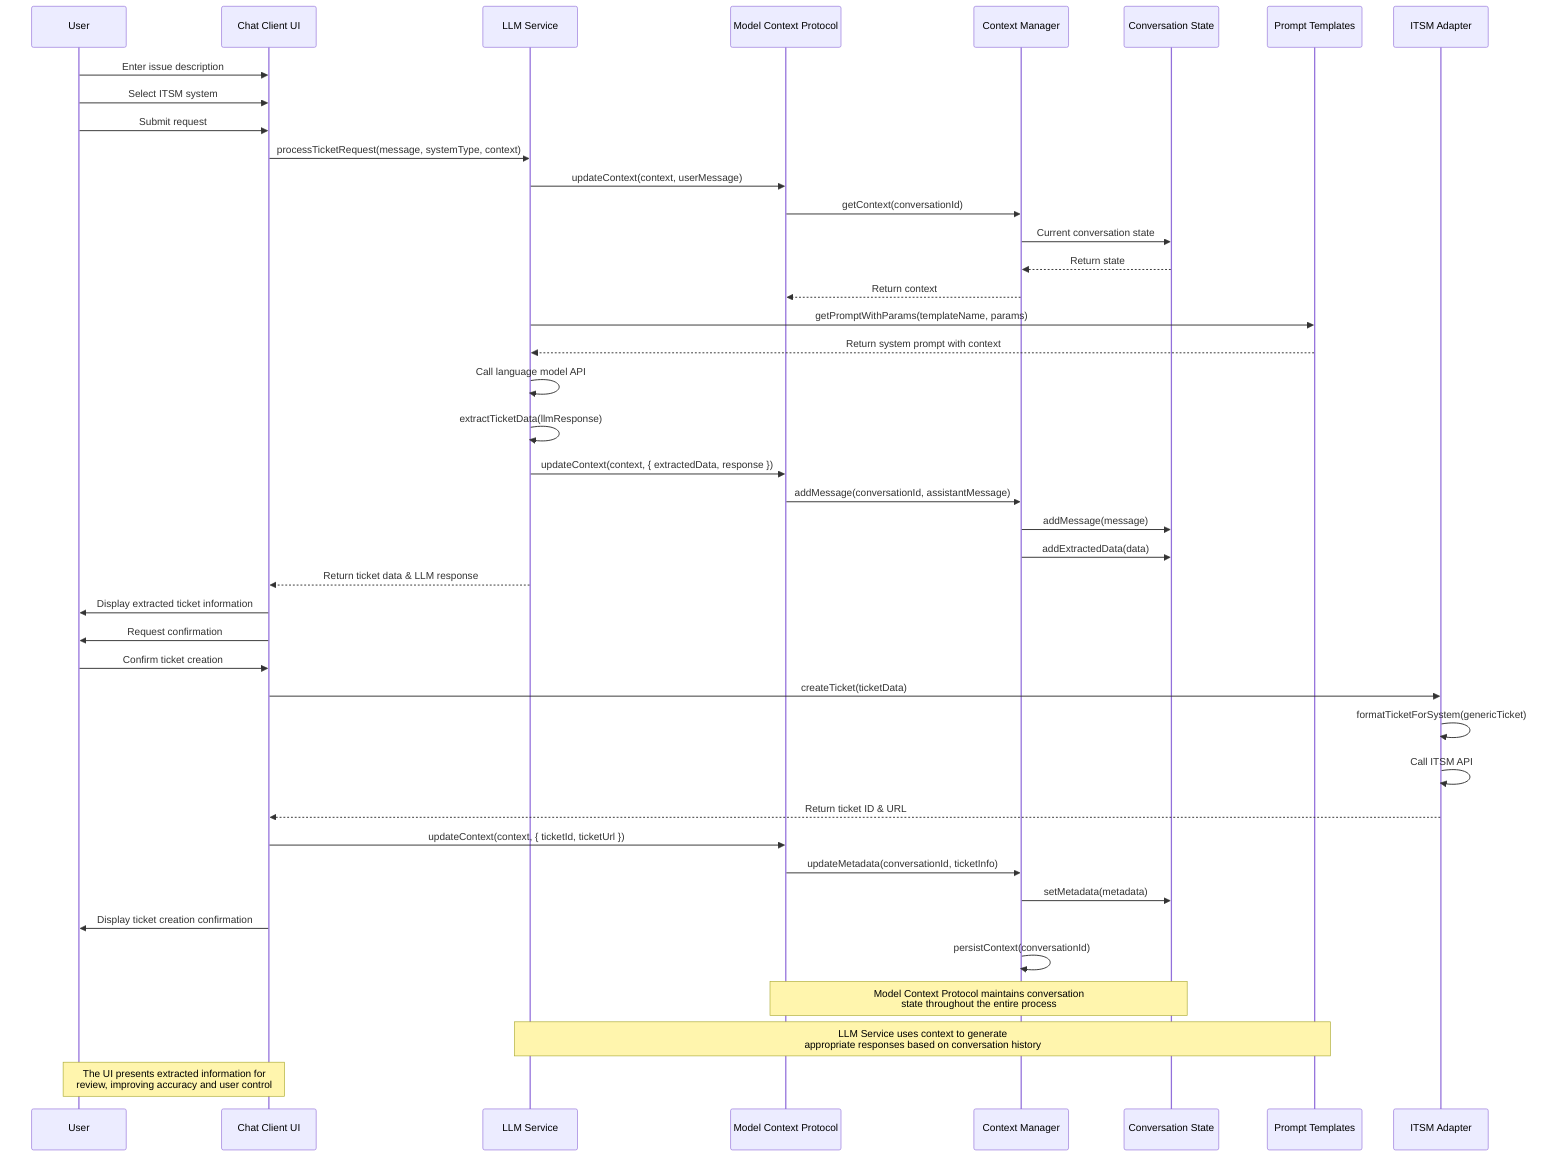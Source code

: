 sequenceDiagram
    participant User as User
    participant UI as Chat Client UI
    participant LLM as LLM Service
    participant MCP as Model Context Protocol
    participant CM as Context Manager
    participant CS as Conversation State
    participant PT as Prompt Templates
    participant ITSM as ITSM Adapter
    
    %% Initial user interaction
    User->>UI: Enter issue description
    User->>UI: Select ITSM system
    User->>UI: Submit request
    
    %% UI processing
    UI->>LLM: processTicketRequest(message, systemType, context)
    
    %% LLM interacts with Model Context Protocol
    LLM->>MCP: updateContext(context, userMessage)
    MCP->>CM: getContext(conversationId)
    CM->>CS: Current conversation state
    CS-->>CM: Return state
    CM-->>MCP: Return context
    
    %% Prompt creation with context
    LLM->>PT: getPromptWithParams(templateName, params)
    PT-->>LLM: Return system prompt with context
    
    %% LLM makes API call to language model
    LLM->>LLM: Call language model API
    
    %% Process LLM response
    LLM->>LLM: extractTicketData(llmResponse)
    
    %% Update context with extracted data
    LLM->>MCP: updateContext(context, { extractedData, response })
    MCP->>CM: addMessage(conversationId, assistantMessage)
    CM->>CS: addMessage(message)
    CM->>CS: addExtractedData(data)
    
    %% Return processed data to UI
    LLM-->>UI: Return ticket data & LLM response
    
    %% UI displays to user for confirmation
    UI->>User: Display extracted ticket information
    UI->>User: Request confirmation
    User->>UI: Confirm ticket creation
    
    %% Create ticket in selected system
    UI->>ITSM: createTicket(ticketData)
    ITSM->>ITSM: formatTicketForSystem(genericTicket)
    ITSM->>ITSM: Call ITSM API
    ITSM-->>UI: Return ticket ID & URL
    
    %% Update conversation with ticket creation info
    UI->>MCP: updateContext(context, { ticketId, ticketUrl })
    MCP->>CM: updateMetadata(conversationId, ticketInfo)
    CM->>CS: setMetadata(metadata)
    
    %% Show confirmation to user
    UI->>User: Display ticket creation confirmation
    
    %% Optional: Persist conversation
    CM->>CM: persistContext(conversationId)
    
    note over MCP,CS: Model Context Protocol maintains conversation<br>state throughout the entire process
    note over LLM,PT: LLM Service uses context to generate<br>appropriate responses based on conversation history
    note over UI,User: The UI presents extracted information for<br>review, improving accuracy and user control